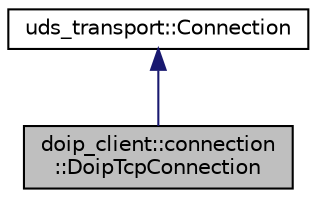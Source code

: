 digraph "doip_client::connection::DoipTcpConnection"
{
 // LATEX_PDF_SIZE
  edge [fontname="Helvetica",fontsize="10",labelfontname="Helvetica",labelfontsize="10"];
  node [fontname="Helvetica",fontsize="10",shape=record];
  Node1 [label="doip_client::connection\l::DoipTcpConnection",height=0.2,width=0.4,color="black", fillcolor="grey75", style="filled", fontcolor="black",tooltip="Doip Tcp Connection handle connection between two layers."];
  Node2 -> Node1 [dir="back",color="midnightblue",fontsize="10",style="solid",fontname="Helvetica"];
  Node2 [label="uds_transport::Connection",height=0.2,width=0.4,color="black", fillcolor="white", style="filled",URL="$classuds__transport_1_1Connection.html",tooltip="Interface class to handle connection between two layers."];
}

